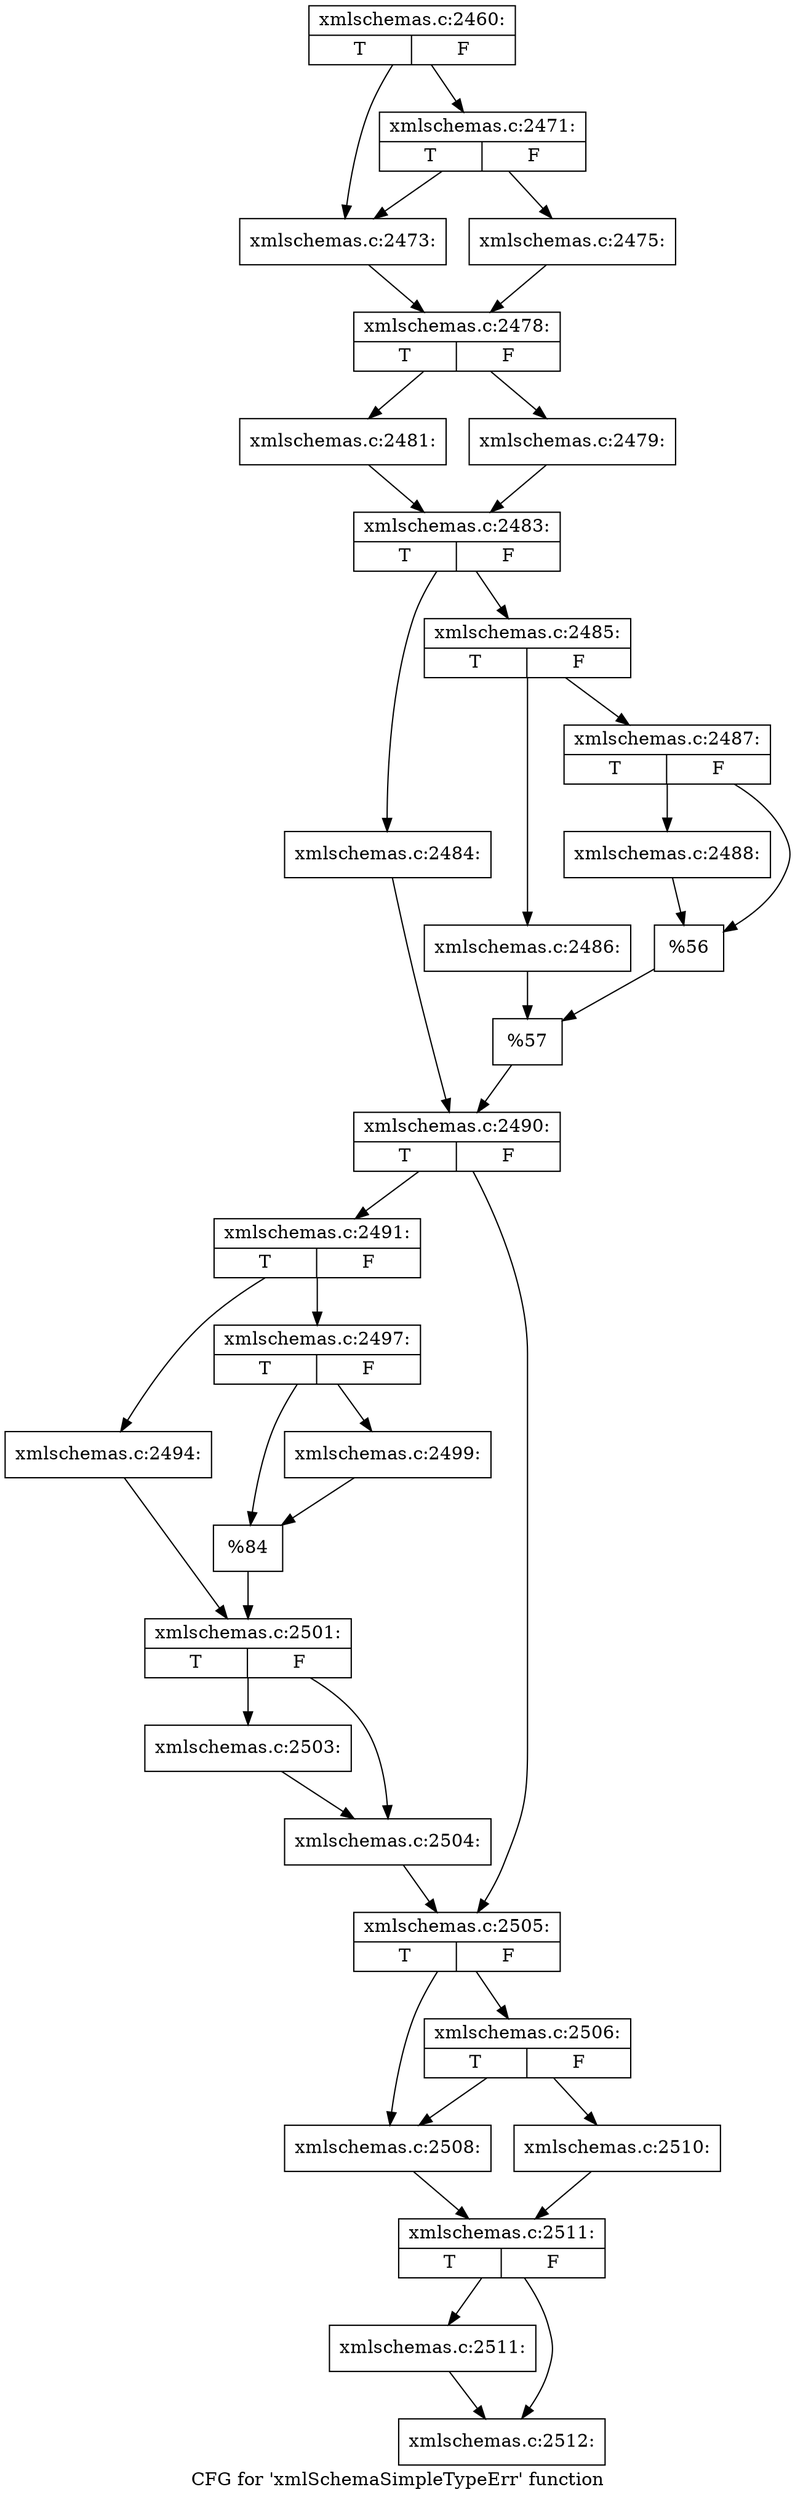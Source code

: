 digraph "CFG for 'xmlSchemaSimpleTypeErr' function" {
	label="CFG for 'xmlSchemaSimpleTypeErr' function";

	Node0x55d0266dfbb0 [shape=record,label="{xmlschemas.c:2460:|{<s0>T|<s1>F}}"];
	Node0x55d0266dfbb0 -> Node0x55d0266e5380;
	Node0x55d0266dfbb0 -> Node0x55d0266e5470;
	Node0x55d0266e5470 [shape=record,label="{xmlschemas.c:2471:|{<s0>T|<s1>F}}"];
	Node0x55d0266e5470 -> Node0x55d0266e5380;
	Node0x55d0266e5470 -> Node0x55d0266e5420;
	Node0x55d0266e5380 [shape=record,label="{xmlschemas.c:2473:}"];
	Node0x55d0266e5380 -> Node0x55d0266e53d0;
	Node0x55d0266e5420 [shape=record,label="{xmlschemas.c:2475:}"];
	Node0x55d0266e5420 -> Node0x55d0266e53d0;
	Node0x55d0266e53d0 [shape=record,label="{xmlschemas.c:2478:|{<s0>T|<s1>F}}"];
	Node0x55d0266e53d0 -> Node0x55d0266e5fb0;
	Node0x55d0266e53d0 -> Node0x55d0266e5f10;
	Node0x55d0266e5f10 [shape=record,label="{xmlschemas.c:2479:}"];
	Node0x55d0266e5f10 -> Node0x55d0266e5f60;
	Node0x55d0266e5fb0 [shape=record,label="{xmlschemas.c:2481:}"];
	Node0x55d0266e5fb0 -> Node0x55d0266e5f60;
	Node0x55d0266e5f60 [shape=record,label="{xmlschemas.c:2483:|{<s0>T|<s1>F}}"];
	Node0x55d0266e5f60 -> Node0x55d0266e6960;
	Node0x55d0266e5f60 -> Node0x55d0266e6a00;
	Node0x55d0266e6960 [shape=record,label="{xmlschemas.c:2484:}"];
	Node0x55d0266e6960 -> Node0x55d0266e69b0;
	Node0x55d0266e6a00 [shape=record,label="{xmlschemas.c:2485:|{<s0>T|<s1>F}}"];
	Node0x55d0266e6a00 -> Node0x55d0266e7110;
	Node0x55d0266e6a00 -> Node0x55d0266e71b0;
	Node0x55d0266e7110 [shape=record,label="{xmlschemas.c:2486:}"];
	Node0x55d0266e7110 -> Node0x55d0266e7160;
	Node0x55d0266e71b0 [shape=record,label="{xmlschemas.c:2487:|{<s0>T|<s1>F}}"];
	Node0x55d0266e71b0 -> Node0x55d0266e78c0;
	Node0x55d0266e71b0 -> Node0x55d0266e7910;
	Node0x55d0266e78c0 [shape=record,label="{xmlschemas.c:2488:}"];
	Node0x55d0266e78c0 -> Node0x55d0266e7910;
	Node0x55d0266e7910 [shape=record,label="{%56}"];
	Node0x55d0266e7910 -> Node0x55d0266e7160;
	Node0x55d0266e7160 [shape=record,label="{%57}"];
	Node0x55d0266e7160 -> Node0x55d0266e69b0;
	Node0x55d0266e69b0 [shape=record,label="{xmlschemas.c:2490:|{<s0>T|<s1>F}}"];
	Node0x55d0266e69b0 -> Node0x55d0266e80e0;
	Node0x55d0266e69b0 -> Node0x55d0266e8130;
	Node0x55d0266e80e0 [shape=record,label="{xmlschemas.c:2491:|{<s0>T|<s1>F}}"];
	Node0x55d0266e80e0 -> Node0x55d0266e8b10;
	Node0x55d0266e80e0 -> Node0x55d0266e8bb0;
	Node0x55d0266e8b10 [shape=record,label="{xmlschemas.c:2494:}"];
	Node0x55d0266e8b10 -> Node0x55d0266e8b60;
	Node0x55d0266e8bb0 [shape=record,label="{xmlschemas.c:2497:|{<s0>T|<s1>F}}"];
	Node0x55d0266e8bb0 -> Node0x55d0266e9fe0;
	Node0x55d0266e8bb0 -> Node0x55d0266e9f90;
	Node0x55d0266e9f90 [shape=record,label="{xmlschemas.c:2499:}"];
	Node0x55d0266e9f90 -> Node0x55d0266e9fe0;
	Node0x55d0266e9fe0 [shape=record,label="{%84}"];
	Node0x55d0266e9fe0 -> Node0x55d0266e8b60;
	Node0x55d0266e8b60 [shape=record,label="{xmlschemas.c:2501:|{<s0>T|<s1>F}}"];
	Node0x55d0266e8b60 -> Node0x55d0266eabf0;
	Node0x55d0266e8b60 -> Node0x55d0266eac40;
	Node0x55d0266eabf0 [shape=record,label="{xmlschemas.c:2503:}"];
	Node0x55d0266eabf0 -> Node0x55d0266eac40;
	Node0x55d0266eac40 [shape=record,label="{xmlschemas.c:2504:}"];
	Node0x55d0266eac40 -> Node0x55d0266e8130;
	Node0x55d0266e8130 [shape=record,label="{xmlschemas.c:2505:|{<s0>T|<s1>F}}"];
	Node0x55d0266e8130 -> Node0x55d0266eb530;
	Node0x55d0266e8130 -> Node0x55d0266eb620;
	Node0x55d0266eb620 [shape=record,label="{xmlschemas.c:2506:|{<s0>T|<s1>F}}"];
	Node0x55d0266eb620 -> Node0x55d0266eb530;
	Node0x55d0266eb620 -> Node0x55d0266eb5d0;
	Node0x55d0266eb530 [shape=record,label="{xmlschemas.c:2508:}"];
	Node0x55d0266eb530 -> Node0x55d0266eb580;
	Node0x55d0266eb5d0 [shape=record,label="{xmlschemas.c:2510:}"];
	Node0x55d0266eb5d0 -> Node0x55d0266eb580;
	Node0x55d0266eb580 [shape=record,label="{xmlschemas.c:2511:|{<s0>T|<s1>F}}"];
	Node0x55d0266eb580 -> Node0x55d0266ec590;
	Node0x55d0266eb580 -> Node0x55d0266ec5e0;
	Node0x55d0266ec590 [shape=record,label="{xmlschemas.c:2511:}"];
	Node0x55d0266ec590 -> Node0x55d0266ec5e0;
	Node0x55d0266ec5e0 [shape=record,label="{xmlschemas.c:2512:}"];
}
